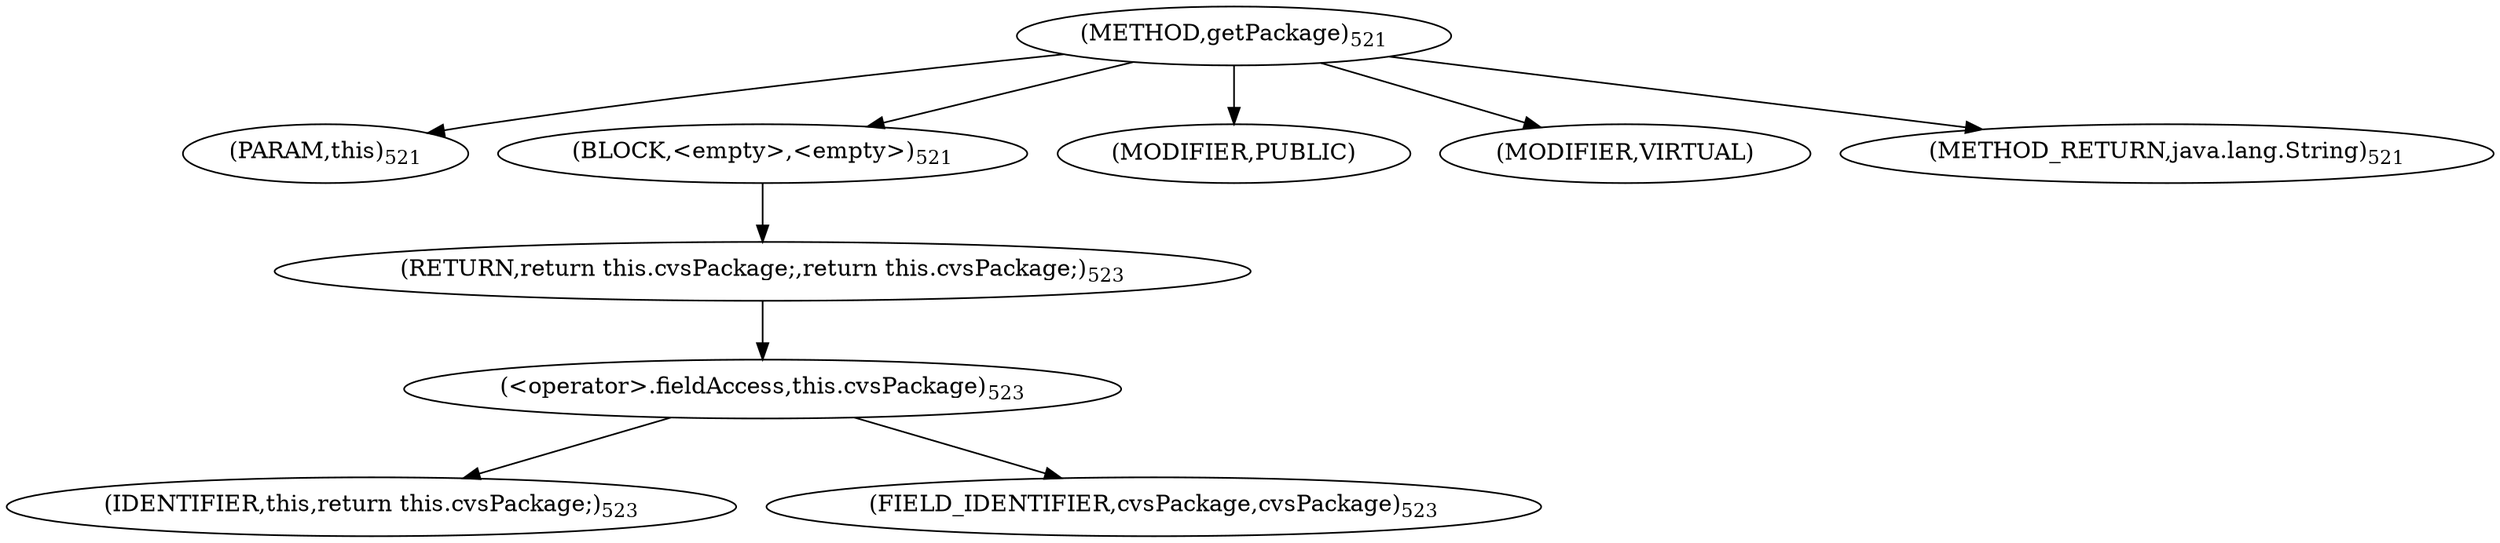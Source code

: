 digraph "getPackage" {  
"1098" [label = <(METHOD,getPackage)<SUB>521</SUB>> ]
"85" [label = <(PARAM,this)<SUB>521</SUB>> ]
"1099" [label = <(BLOCK,&lt;empty&gt;,&lt;empty&gt;)<SUB>521</SUB>> ]
"1100" [label = <(RETURN,return this.cvsPackage;,return this.cvsPackage;)<SUB>523</SUB>> ]
"1101" [label = <(&lt;operator&gt;.fieldAccess,this.cvsPackage)<SUB>523</SUB>> ]
"84" [label = <(IDENTIFIER,this,return this.cvsPackage;)<SUB>523</SUB>> ]
"1102" [label = <(FIELD_IDENTIFIER,cvsPackage,cvsPackage)<SUB>523</SUB>> ]
"1103" [label = <(MODIFIER,PUBLIC)> ]
"1104" [label = <(MODIFIER,VIRTUAL)> ]
"1105" [label = <(METHOD_RETURN,java.lang.String)<SUB>521</SUB>> ]
  "1098" -> "85" 
  "1098" -> "1099" 
  "1098" -> "1103" 
  "1098" -> "1104" 
  "1098" -> "1105" 
  "1099" -> "1100" 
  "1100" -> "1101" 
  "1101" -> "84" 
  "1101" -> "1102" 
}
